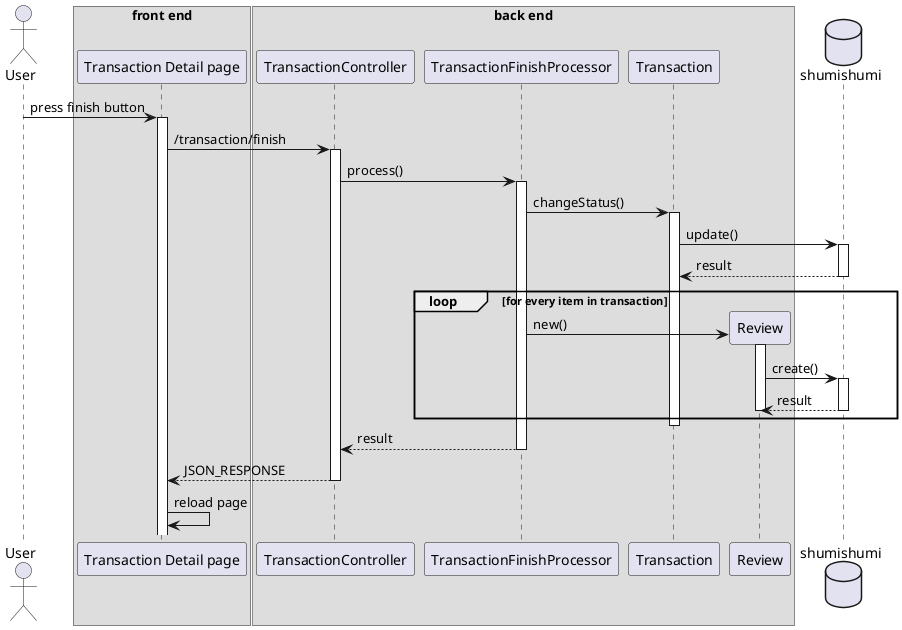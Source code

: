 @startuml template
'autonumber 1.1.1

actor User as u

box "front end"
participant "Transaction Detail page" as detail
end box

box "back end"
participant "TransactionController" as tc

participant "TransactionFinishProcessor" as finishproc

Participant "Transaction" as trx
participant "Review" as rm
end box

database shumishumi as db

u -> detail++ : press finish button
detail -> tc++ : /transaction/finish

tc -> finishproc++ : process()
finishproc -> trx++ : changeStatus()
trx -> db++ :update()
return result

loop for every item in transaction
    create rm
    finishproc -> rm++ : new()
    rm -> db++ : create()
    return result
    deactivate rm
end

deactivate trx

return result
return JSON_RESPONSE
detail -> detail : reload page

@enduml